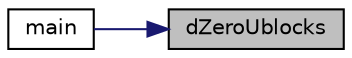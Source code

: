 digraph "dZeroUblocks"
{
 // LATEX_PDF_SIZE
  edge [fontname="Helvetica",fontsize="10",labelfontname="Helvetica",labelfontsize="10"];
  node [fontname="Helvetica",fontsize="10",shape=record];
  rankdir="RL";
  Node1 [label="dZeroUblocks",height=0.2,width=0.4,color="black", fillcolor="grey75", style="filled", fontcolor="black",tooltip="Sets all entries of matrix U to zero."];
  Node1 -> Node2 [dir="back",color="midnightblue",fontsize="10",style="solid",fontname="Helvetica"];
  Node2 [label="main",height=0.2,width=0.4,color="black", fillcolor="white", style="filled",URL="$pddrive3_8c.html#a0ddf1224851353fc92bfbff6f499fa97",tooltip=" "];
}
